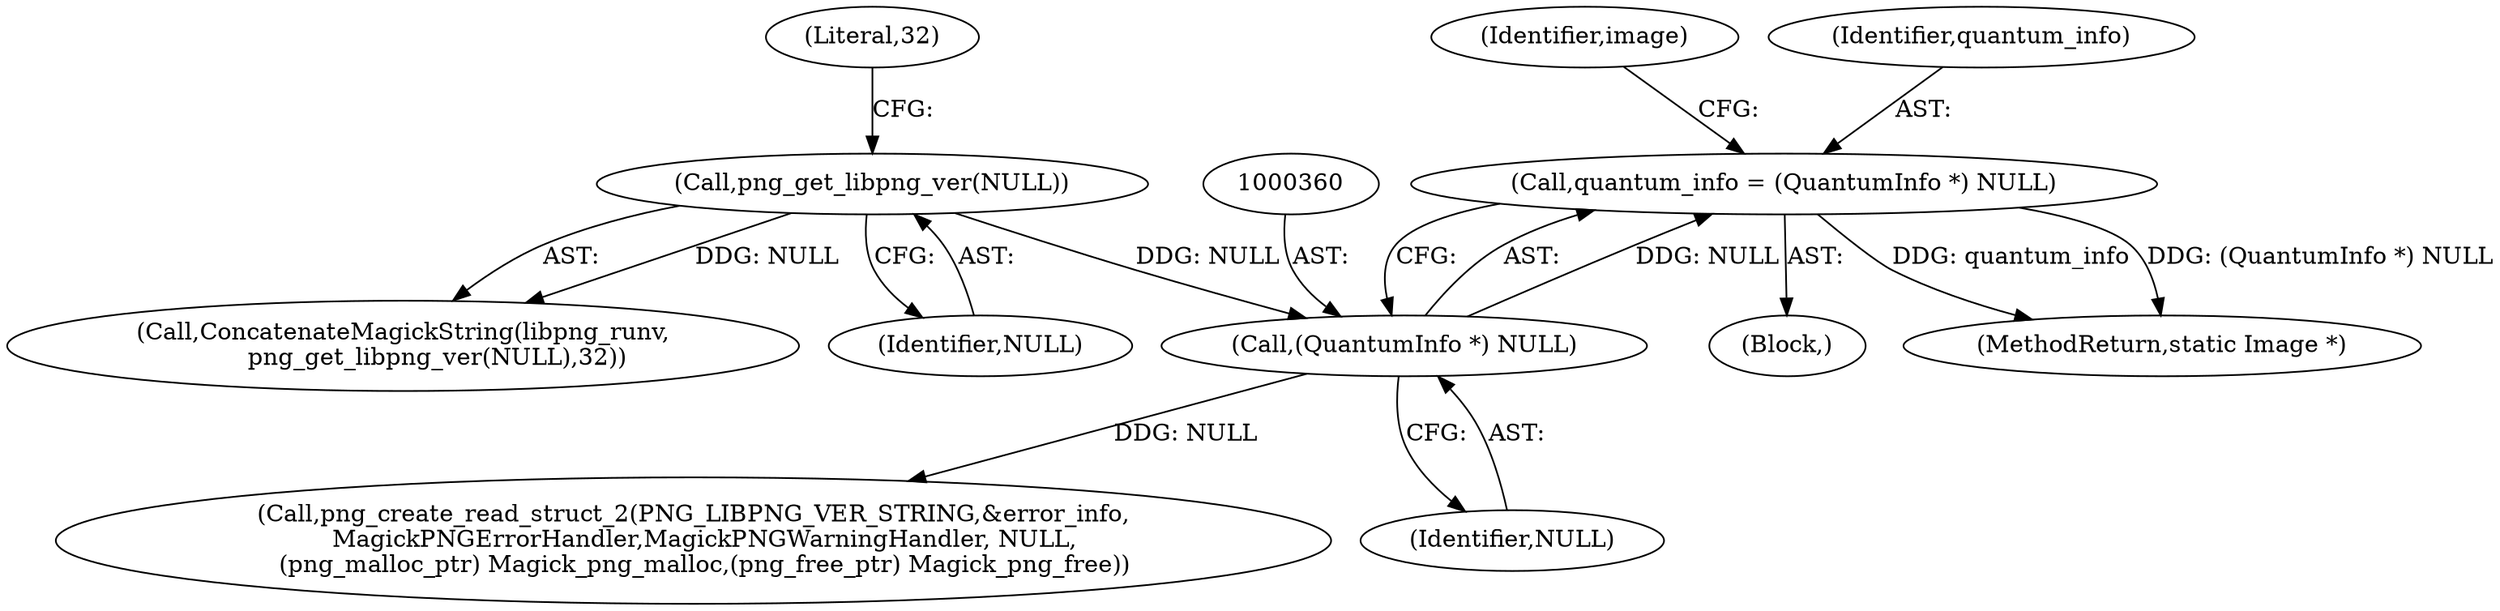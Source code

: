 digraph "0_ImageMagick_8ca35831e91c3db8c6d281d09b605001003bec08@pointer" {
"1000357" [label="(Call,quantum_info = (QuantumInfo *) NULL)"];
"1000359" [label="(Call,(QuantumInfo *) NULL)"];
"1000269" [label="(Call,png_get_libpng_ver(NULL))"];
"1000363" [label="(Identifier,image)"];
"1000357" [label="(Call,quantum_info = (QuantumInfo *) NULL)"];
"1000464" [label="(Call,png_create_read_struct_2(PNG_LIBPNG_VER_STRING,&error_info,\n   MagickPNGErrorHandler,MagickPNGWarningHandler, NULL,\n   (png_malloc_ptr) Magick_png_malloc,(png_free_ptr) Magick_png_free))"];
"1000178" [label="(Block,)"];
"1005492" [label="(MethodReturn,static Image *)"];
"1000359" [label="(Call,(QuantumInfo *) NULL)"];
"1000361" [label="(Identifier,NULL)"];
"1000358" [label="(Identifier,quantum_info)"];
"1000269" [label="(Call,png_get_libpng_ver(NULL))"];
"1000271" [label="(Literal,32)"];
"1000267" [label="(Call,ConcatenateMagickString(libpng_runv,\n         png_get_libpng_ver(NULL),32))"];
"1000270" [label="(Identifier,NULL)"];
"1000357" -> "1000178"  [label="AST: "];
"1000357" -> "1000359"  [label="CFG: "];
"1000358" -> "1000357"  [label="AST: "];
"1000359" -> "1000357"  [label="AST: "];
"1000363" -> "1000357"  [label="CFG: "];
"1000357" -> "1005492"  [label="DDG: quantum_info"];
"1000357" -> "1005492"  [label="DDG: (QuantumInfo *) NULL"];
"1000359" -> "1000357"  [label="DDG: NULL"];
"1000359" -> "1000361"  [label="CFG: "];
"1000360" -> "1000359"  [label="AST: "];
"1000361" -> "1000359"  [label="AST: "];
"1000269" -> "1000359"  [label="DDG: NULL"];
"1000359" -> "1000464"  [label="DDG: NULL"];
"1000269" -> "1000267"  [label="AST: "];
"1000269" -> "1000270"  [label="CFG: "];
"1000270" -> "1000269"  [label="AST: "];
"1000271" -> "1000269"  [label="CFG: "];
"1000269" -> "1000267"  [label="DDG: NULL"];
}

